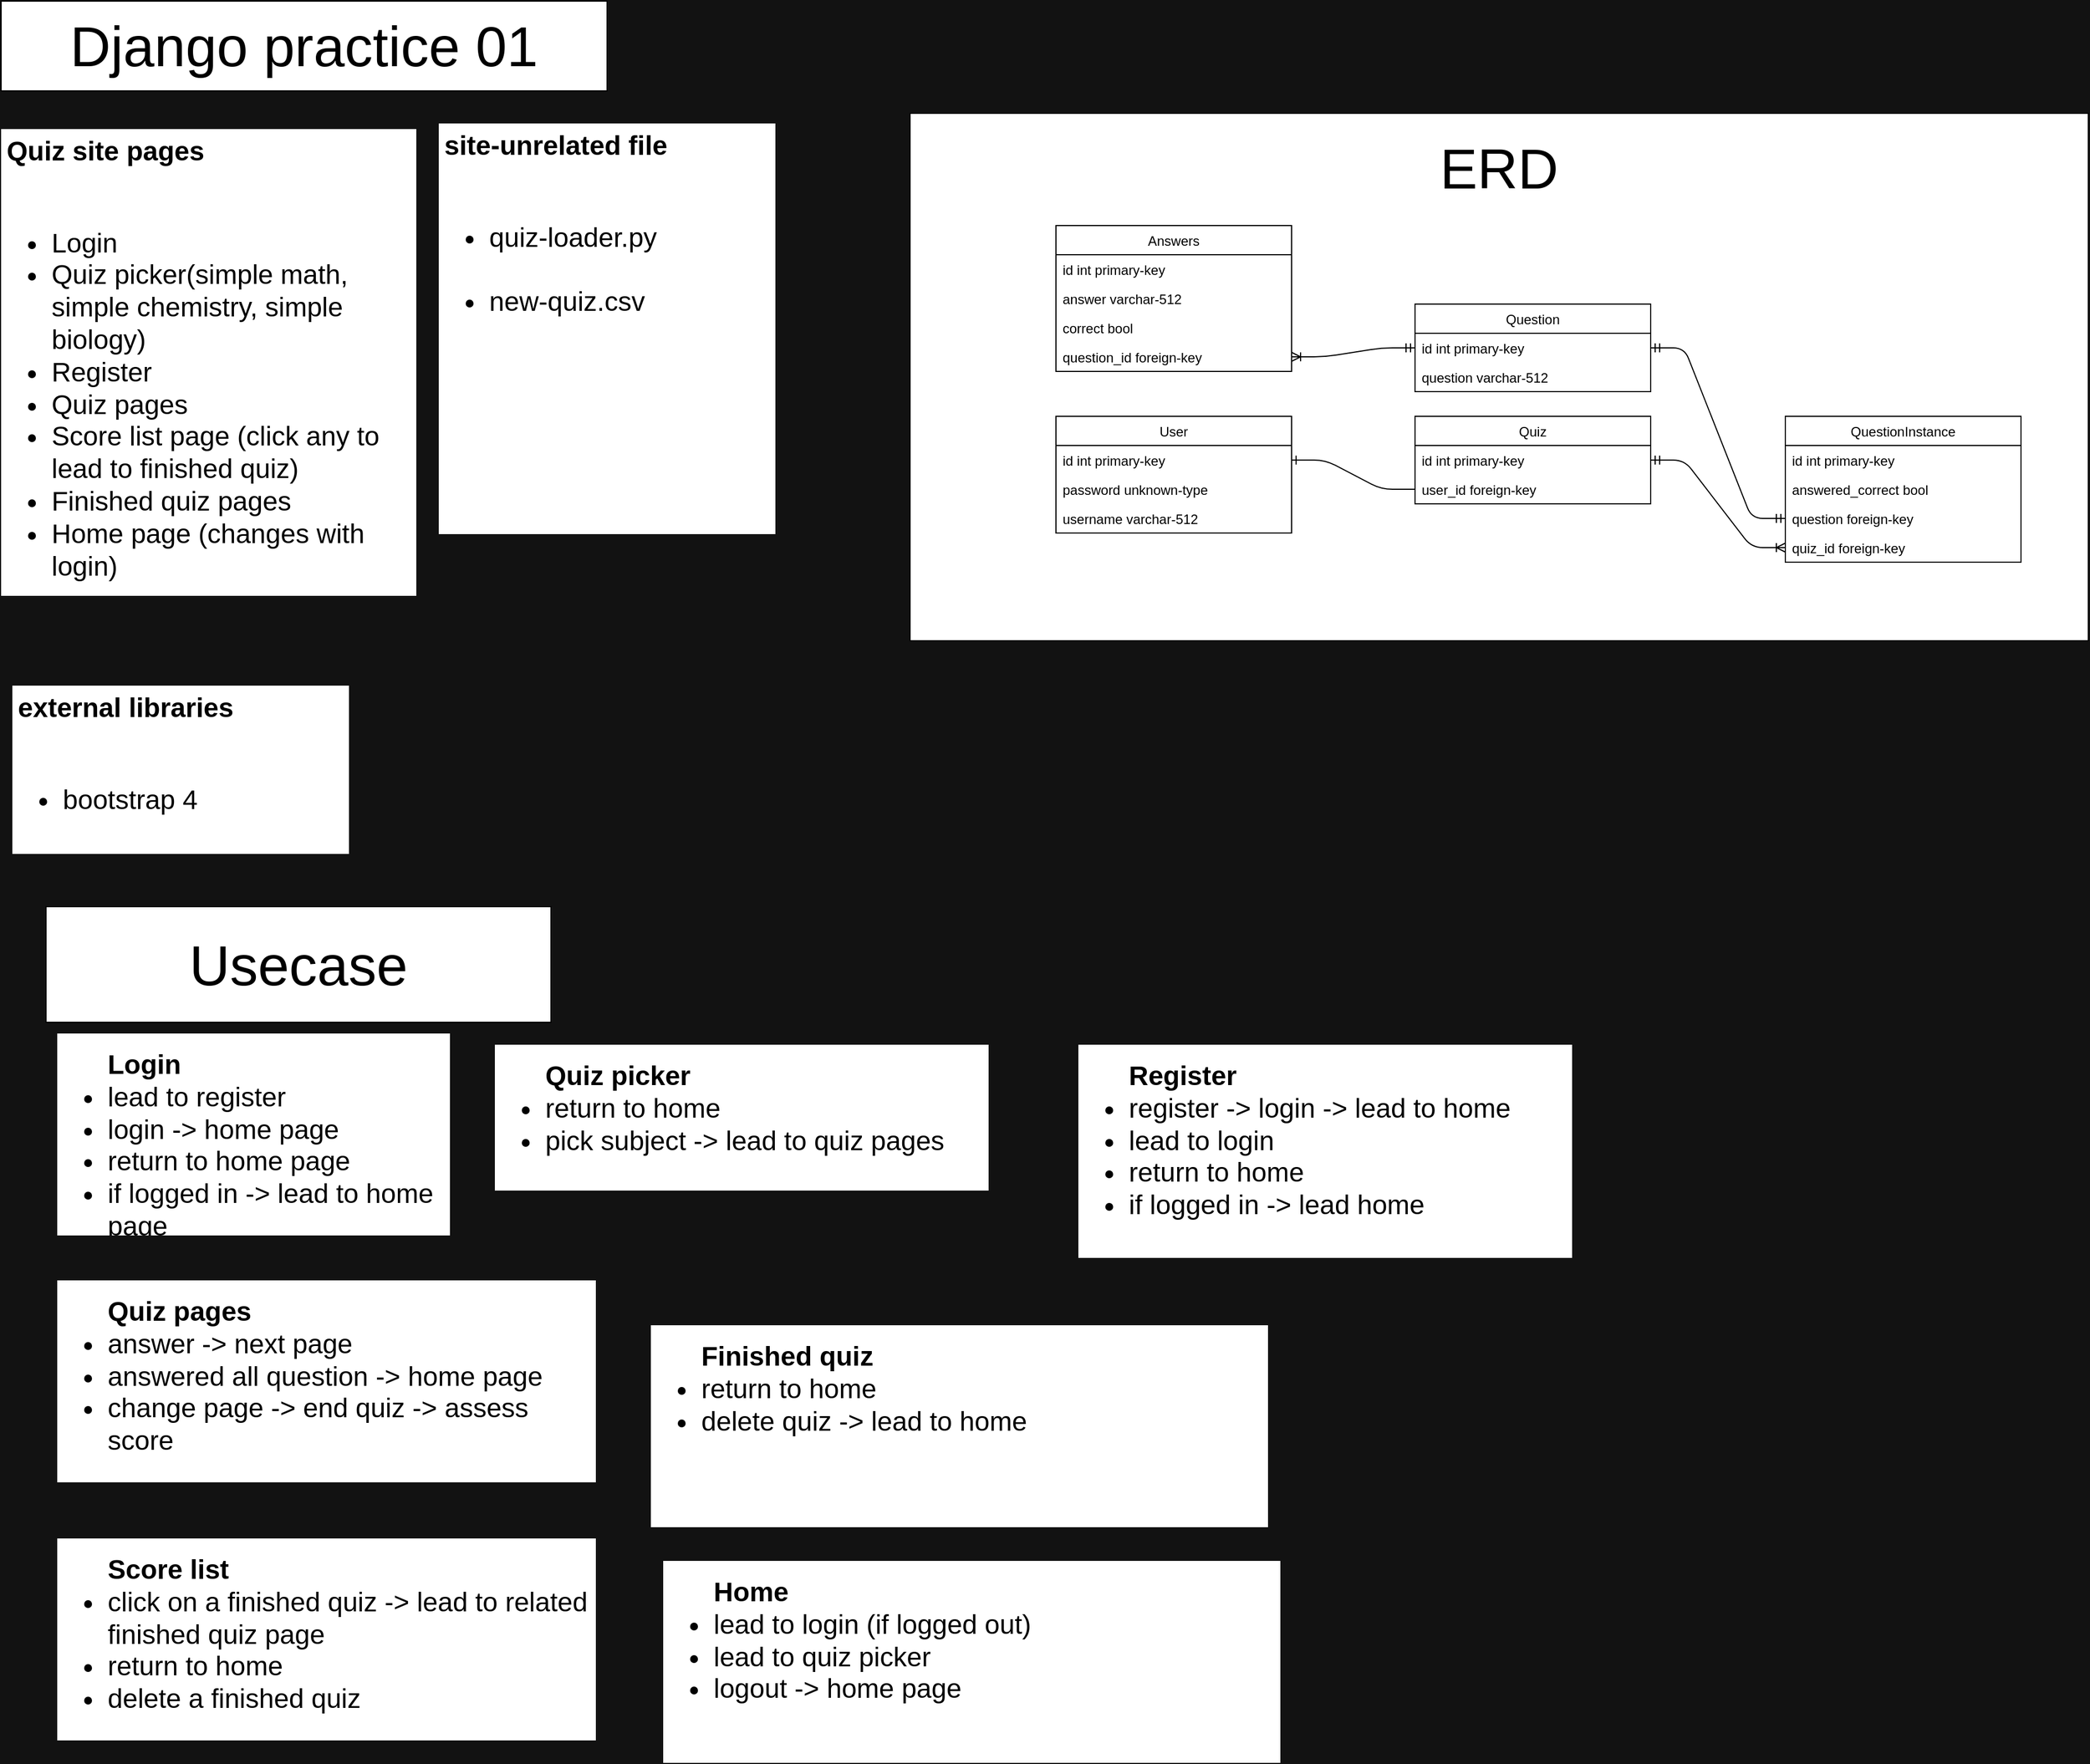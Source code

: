 <mxfile version="14.7.3" type="device"><diagram id="69u7_zelfrbVKZzmh8YD" name="Page-1"><mxGraphModel dx="1422" dy="766" grid="1" gridSize="10" guides="1" tooltips="1" connect="1" arrows="1" fold="1" page="1" pageScale="1" pageWidth="1169" pageHeight="827" background="#121212" math="0" shadow="0"><root><mxCell id="0"/><mxCell id="1" parent="0"/><mxCell id="PQO3sN_8o5O5HddkSxJG-29" value="" style="rounded=0;whiteSpace=wrap;html=1;fillColor=#ffffff;" parent="1" vertex="1"><mxGeometry x="850" y="120" width="1050" height="470" as="geometry"/></mxCell><mxCell id="PQO3sN_8o5O5HddkSxJG-3" value="&lt;h1&gt;&lt;font style=&quot;font-size: 24px&quot;&gt;Quiz site pages&lt;/font&gt;&lt;/h1&gt;&lt;ul style=&quot;font-size: 24px&quot;&gt;&lt;font style=&quot;font-size: 24px&quot;&gt;&lt;br&gt;&lt;/font&gt;&lt;li&gt;&lt;font style=&quot;font-size: 24px&quot;&gt;Login&lt;/font&gt;&lt;/li&gt;&lt;li&gt;&lt;font style=&quot;font-size: 24px&quot;&gt;Quiz picker(simple math, simple chemistry, simple biology)&lt;/font&gt;&lt;/li&gt;&lt;li&gt;&lt;font style=&quot;font-size: 24px&quot;&gt;Register&lt;/font&gt;&lt;/li&gt;&lt;li&gt;&lt;font style=&quot;font-size: 24px&quot;&gt;Quiz pages&lt;/font&gt;&lt;/li&gt;&lt;li&gt;&lt;font style=&quot;font-size: 24px&quot;&gt;Score list page (click any to lead to finished quiz)&lt;/font&gt;&lt;/li&gt;&lt;li&gt;&lt;font style=&quot;font-size: 24px&quot;&gt;Finished quiz pages&lt;/font&gt;&lt;/li&gt;&lt;li&gt;&lt;font style=&quot;font-size: 24px&quot;&gt;Home page (changes with login)&lt;/font&gt;&lt;/li&gt;&lt;br&gt;&lt;/ul&gt;" style="text;html=1;strokeColor=none;spacing=5;spacingTop=-20;whiteSpace=wrap;overflow=hidden;rounded=0;fillColor=#ffffff;" parent="1" vertex="1"><mxGeometry x="40" y="134" width="370" height="416" as="geometry"/></mxCell><mxCell id="PQO3sN_8o5O5HddkSxJG-4" value="&lt;h1&gt;&lt;font style=&quot;font-size: 24px&quot;&gt;site-unrelated file&lt;/font&gt;&lt;/h1&gt;&lt;font style=&quot;font-size: 24px&quot;&gt;&lt;/font&gt;&lt;ul style=&quot;font-size: 24px&quot;&gt;&lt;font style=&quot;font-size: 24px&quot;&gt;&lt;br&gt;&lt;/font&gt;&lt;li&gt;&lt;font style=&quot;font-size: 24px&quot;&gt;quiz-loader.py&lt;/font&gt;&lt;/li&gt;&lt;font style=&quot;font-size: 24px&quot;&gt;&lt;br&gt;&lt;/font&gt;&lt;li&gt;&lt;font style=&quot;font-size: 24px&quot;&gt;new-quiz.csv&lt;/font&gt;&lt;/li&gt;&lt;br&gt;&lt;/ul&gt;" style="text;html=1;strokeColor=none;spacing=5;spacingTop=-20;whiteSpace=wrap;overflow=hidden;rounded=0;fillColor=#ffffff;" parent="1" vertex="1"><mxGeometry x="430" y="129" width="300" height="366" as="geometry"/></mxCell><mxCell id="PQO3sN_8o5O5HddkSxJG-5" value="Question" style="swimlane;fontStyle=0;childLayout=stackLayout;horizontal=1;startSize=26;horizontalStack=0;resizeParent=1;resizeParentMax=0;resizeLast=0;collapsible=1;marginBottom=0;fillColor=#ffffff;swimlaneFillColor=#ffffff;" parent="1" vertex="1"><mxGeometry x="1300" y="290" width="210" height="78" as="geometry"/></mxCell><mxCell id="PQO3sN_8o5O5HddkSxJG-6" value="id int primary-key" style="text;strokeColor=none;fillColor=none;align=left;verticalAlign=top;spacingLeft=4;spacingRight=4;overflow=hidden;rotatable=0;points=[[0,0.5],[1,0.5]];portConstraint=eastwest;" parent="PQO3sN_8o5O5HddkSxJG-5" vertex="1"><mxGeometry y="26" width="210" height="26" as="geometry"/></mxCell><mxCell id="PQO3sN_8o5O5HddkSxJG-7" value="question varchar-512" style="text;strokeColor=none;fillColor=none;align=left;verticalAlign=top;spacingLeft=4;spacingRight=4;overflow=hidden;rotatable=0;points=[[0,0.5],[1,0.5]];portConstraint=eastwest;" parent="PQO3sN_8o5O5HddkSxJG-5" vertex="1"><mxGeometry y="52" width="210" height="26" as="geometry"/></mxCell><mxCell id="PQO3sN_8o5O5HddkSxJG-10" value="Answers" style="swimlane;fontStyle=0;childLayout=stackLayout;horizontal=1;startSize=26;horizontalStack=0;resizeParent=1;resizeParentMax=0;resizeLast=0;collapsible=1;marginBottom=0;fillColor=#ffffff;swimlaneFillColor=#ffffff;" parent="1" vertex="1"><mxGeometry x="980" y="220" width="210" height="130" as="geometry"/></mxCell><mxCell id="PQO3sN_8o5O5HddkSxJG-11" value="id int primary-key" style="text;strokeColor=none;fillColor=none;align=left;verticalAlign=top;spacingLeft=4;spacingRight=4;overflow=hidden;rotatable=0;points=[[0,0.5],[1,0.5]];portConstraint=eastwest;" parent="PQO3sN_8o5O5HddkSxJG-10" vertex="1"><mxGeometry y="26" width="210" height="26" as="geometry"/></mxCell><mxCell id="PQO3sN_8o5O5HddkSxJG-12" value="answer varchar-512" style="text;strokeColor=none;fillColor=none;align=left;verticalAlign=top;spacingLeft=4;spacingRight=4;overflow=hidden;rotatable=0;points=[[0,0.5],[1,0.5]];portConstraint=eastwest;" parent="PQO3sN_8o5O5HddkSxJG-10" vertex="1"><mxGeometry y="52" width="210" height="26" as="geometry"/></mxCell><mxCell id="2lVud6caBi-EUw-P8l4p-2" value="correct bool" style="text;strokeColor=none;fillColor=none;align=left;verticalAlign=top;spacingLeft=4;spacingRight=4;overflow=hidden;rotatable=0;points=[[0,0.5],[1,0.5]];portConstraint=eastwest;" vertex="1" parent="PQO3sN_8o5O5HddkSxJG-10"><mxGeometry y="78" width="210" height="26" as="geometry"/></mxCell><mxCell id="PQO3sN_8o5O5HddkSxJG-13" value="question_id foreign-key" style="text;strokeColor=none;fillColor=none;align=left;verticalAlign=top;spacingLeft=4;spacingRight=4;overflow=hidden;rotatable=0;points=[[0,0.5],[1,0.5]];portConstraint=eastwest;" parent="PQO3sN_8o5O5HddkSxJG-10" vertex="1"><mxGeometry y="104" width="210" height="26" as="geometry"/></mxCell><mxCell id="PQO3sN_8o5O5HddkSxJG-14" value="Quiz" style="swimlane;fontStyle=0;childLayout=stackLayout;horizontal=1;startSize=26;horizontalStack=0;resizeParent=1;resizeParentMax=0;resizeLast=0;collapsible=1;marginBottom=0;fillColor=#ffffff;swimlaneFillColor=#ffffff;" parent="1" vertex="1"><mxGeometry x="1300" y="390" width="210" height="78" as="geometry"/></mxCell><mxCell id="PQO3sN_8o5O5HddkSxJG-15" value="id int primary-key" style="text;strokeColor=none;fillColor=none;align=left;verticalAlign=top;spacingLeft=4;spacingRight=4;overflow=hidden;rotatable=0;points=[[0,0.5],[1,0.5]];portConstraint=eastwest;" parent="PQO3sN_8o5O5HddkSxJG-14" vertex="1"><mxGeometry y="26" width="210" height="26" as="geometry"/></mxCell><mxCell id="PQO3sN_8o5O5HddkSxJG-38" value="user_id foreign-key" style="text;strokeColor=none;fillColor=none;align=left;verticalAlign=top;spacingLeft=4;spacingRight=4;overflow=hidden;rotatable=0;points=[[0,0.5],[1,0.5]];portConstraint=eastwest;" parent="PQO3sN_8o5O5HddkSxJG-14" vertex="1"><mxGeometry y="52" width="210" height="26" as="geometry"/></mxCell><mxCell id="PQO3sN_8o5O5HddkSxJG-18" value="QuestionInstance" style="swimlane;fontStyle=0;childLayout=stackLayout;horizontal=1;startSize=26;horizontalStack=0;resizeParent=1;resizeParentMax=0;resizeLast=0;collapsible=1;marginBottom=0;fillColor=#ffffff;swimlaneFillColor=#ffffff;" parent="1" vertex="1"><mxGeometry x="1630" y="390" width="210" height="130" as="geometry"/></mxCell><mxCell id="PQO3sN_8o5O5HddkSxJG-19" value="id int primary-key" style="text;strokeColor=none;fillColor=none;align=left;verticalAlign=top;spacingLeft=4;spacingRight=4;overflow=hidden;rotatable=0;points=[[0,0.5],[1,0.5]];portConstraint=eastwest;" parent="PQO3sN_8o5O5HddkSxJG-18" vertex="1"><mxGeometry y="26" width="210" height="26" as="geometry"/></mxCell><mxCell id="2lVud6caBi-EUw-P8l4p-1" value="answered_correct bool" style="text;strokeColor=none;fillColor=none;align=left;verticalAlign=top;spacingLeft=4;spacingRight=4;overflow=hidden;rotatable=0;points=[[0,0.5],[1,0.5]];portConstraint=eastwest;" vertex="1" parent="PQO3sN_8o5O5HddkSxJG-18"><mxGeometry y="52" width="210" height="26" as="geometry"/></mxCell><mxCell id="PQO3sN_8o5O5HddkSxJG-20" value="question foreign-key" style="text;strokeColor=none;fillColor=none;align=left;verticalAlign=top;spacingLeft=4;spacingRight=4;overflow=hidden;rotatable=0;points=[[0,0.5],[1,0.5]];portConstraint=eastwest;" parent="PQO3sN_8o5O5HddkSxJG-18" vertex="1"><mxGeometry y="78" width="210" height="26" as="geometry"/></mxCell><mxCell id="PQO3sN_8o5O5HddkSxJG-21" value="quiz_id foreign-key" style="text;strokeColor=none;fillColor=none;align=left;verticalAlign=top;spacingLeft=4;spacingRight=4;overflow=hidden;rotatable=0;points=[[0,0.5],[1,0.5]];portConstraint=eastwest;" parent="PQO3sN_8o5O5HddkSxJG-18" vertex="1"><mxGeometry y="104" width="210" height="26" as="geometry"/></mxCell><mxCell id="PQO3sN_8o5O5HddkSxJG-23" value="User" style="swimlane;fontStyle=0;childLayout=stackLayout;horizontal=1;startSize=26;horizontalStack=0;resizeParent=1;resizeParentMax=0;resizeLast=0;collapsible=1;marginBottom=0;fillColor=#ffffff;swimlaneFillColor=#ffffff;" parent="1" vertex="1"><mxGeometry x="980" y="390" width="210" height="104" as="geometry"/></mxCell><mxCell id="PQO3sN_8o5O5HddkSxJG-24" value="id int primary-key" style="text;strokeColor=none;fillColor=none;align=left;verticalAlign=top;spacingLeft=4;spacingRight=4;overflow=hidden;rotatable=0;points=[[0,0.5],[1,0.5]];portConstraint=eastwest;" parent="PQO3sN_8o5O5HddkSxJG-23" vertex="1"><mxGeometry y="26" width="210" height="26" as="geometry"/></mxCell><mxCell id="PQO3sN_8o5O5HddkSxJG-25" value="password unknown-type" style="text;strokeColor=none;fillColor=none;align=left;verticalAlign=top;spacingLeft=4;spacingRight=4;overflow=hidden;rotatable=0;points=[[0,0.5],[1,0.5]];portConstraint=eastwest;" parent="PQO3sN_8o5O5HddkSxJG-23" vertex="1"><mxGeometry y="52" width="210" height="26" as="geometry"/></mxCell><mxCell id="PQO3sN_8o5O5HddkSxJG-26" value="username varchar-512" style="text;strokeColor=none;fillColor=none;align=left;verticalAlign=top;spacingLeft=4;spacingRight=4;overflow=hidden;rotatable=0;points=[[0,0.5],[1,0.5]];portConstraint=eastwest;" parent="PQO3sN_8o5O5HddkSxJG-23" vertex="1"><mxGeometry y="78" width="210" height="26" as="geometry"/></mxCell><mxCell id="PQO3sN_8o5O5HddkSxJG-27" value="&lt;h1&gt;&lt;font style=&quot;font-size: 24px&quot;&gt;external libraries&lt;/font&gt;&lt;/h1&gt;&lt;font style=&quot;font-size: 24px&quot;&gt;&lt;/font&gt;&lt;ul style=&quot;font-size: 24px&quot;&gt;&lt;font style=&quot;font-size: 24px&quot;&gt;&lt;br&gt;&lt;/font&gt;&lt;li&gt;bootstrap 4&lt;/li&gt;&lt;br&gt;&lt;/ul&gt;" style="text;html=1;strokeColor=none;spacing=5;spacingTop=-20;whiteSpace=wrap;overflow=hidden;rounded=0;fillColor=#ffffff;" parent="1" vertex="1"><mxGeometry x="50" y="630" width="300" height="150" as="geometry"/></mxCell><mxCell id="PQO3sN_8o5O5HddkSxJG-28" value="" style="edgeStyle=entityRelationEdgeStyle;fontSize=12;html=1;endArrow=ERone;endFill=1;exitX=0;exitY=0.5;exitDx=0;exitDy=0;entryX=1;entryY=0.5;entryDx=0;entryDy=0;" parent="1" source="PQO3sN_8o5O5HddkSxJG-38" target="PQO3sN_8o5O5HddkSxJG-24" edge="1"><mxGeometry width="100" height="100" relative="1" as="geometry"><mxPoint x="1170" y="470" as="sourcePoint"/><mxPoint x="1270" y="370" as="targetPoint"/></mxGeometry></mxCell><mxCell id="PQO3sN_8o5O5HddkSxJG-30" value="" style="edgeStyle=entityRelationEdgeStyle;fontSize=12;html=1;endArrow=ERoneToMany;startArrow=ERmandOne;strokeColor=#000000;entryX=0;entryY=0.5;entryDx=0;entryDy=0;exitX=1;exitY=0.5;exitDx=0;exitDy=0;" parent="1" source="PQO3sN_8o5O5HddkSxJG-15" target="PQO3sN_8o5O5HddkSxJG-21" edge="1"><mxGeometry width="100" height="100" relative="1" as="geometry"><mxPoint x="1350" y="640" as="sourcePoint"/><mxPoint x="1450" y="540" as="targetPoint"/></mxGeometry></mxCell><mxCell id="PQO3sN_8o5O5HddkSxJG-31" value="" style="edgeStyle=entityRelationEdgeStyle;fontSize=12;html=1;endArrow=ERmandOne;startArrow=ERmandOne;strokeColor=#000000;entryX=0;entryY=0.5;entryDx=0;entryDy=0;exitX=1;exitY=0.5;exitDx=0;exitDy=0;" parent="1" source="PQO3sN_8o5O5HddkSxJG-6" target="PQO3sN_8o5O5HddkSxJG-20" edge="1"><mxGeometry width="100" height="100" relative="1" as="geometry"><mxPoint x="1400" y="620" as="sourcePoint"/><mxPoint x="1500" y="520" as="targetPoint"/></mxGeometry></mxCell><mxCell id="PQO3sN_8o5O5HddkSxJG-32" value="" style="edgeStyle=entityRelationEdgeStyle;fontSize=12;html=1;endArrow=ERoneToMany;startArrow=ERmandOne;strokeColor=#000000;entryX=1;entryY=0.5;entryDx=0;entryDy=0;exitX=0;exitY=0.5;exitDx=0;exitDy=0;" parent="1" source="PQO3sN_8o5O5HddkSxJG-6" target="PQO3sN_8o5O5HddkSxJG-13" edge="1"><mxGeometry width="100" height="100" relative="1" as="geometry"><mxPoint x="1240" y="350" as="sourcePoint"/><mxPoint x="1340" y="250" as="targetPoint"/></mxGeometry></mxCell><mxCell id="PQO3sN_8o5O5HddkSxJG-39" value="&lt;font style=&quot;font-size: 50px&quot;&gt;ERD&lt;/font&gt;" style="text;html=1;strokeColor=none;fillColor=none;align=center;verticalAlign=middle;whiteSpace=wrap;rounded=0;" parent="1" vertex="1"><mxGeometry x="1275" y="134" width="200" height="70" as="geometry"/></mxCell><mxCell id="PQO3sN_8o5O5HddkSxJG-40" value="&lt;font style=&quot;font-size: 50px&quot;&gt;Django practice 01&lt;/font&gt;" style="rounded=0;whiteSpace=wrap;html=1;fillColor=#ffffff;" parent="1" vertex="1"><mxGeometry x="40" y="20" width="540" height="80" as="geometry"/></mxCell><mxCell id="PQO3sN_8o5O5HddkSxJG-41" value="&lt;ul style=&quot;font-size: 24px&quot;&gt;&lt;font style=&quot;font-size: 24px&quot;&gt;&lt;b&gt;Login&lt;/b&gt;&lt;br&gt;&lt;/font&gt;&lt;li&gt;lead to register&lt;/li&gt;&lt;li&gt;login -&amp;gt; home page&lt;/li&gt;&lt;li&gt;return to home page&lt;/li&gt;&lt;li&gt;if logged in -&amp;gt; lead to home page&lt;/li&gt;&lt;/ul&gt;" style="text;html=1;strokeColor=none;spacing=5;spacingTop=-20;whiteSpace=wrap;overflow=hidden;rounded=0;fillColor=#ffffff;" parent="1" vertex="1"><mxGeometry x="90" y="940" width="350" height="180" as="geometry"/></mxCell><mxCell id="PQO3sN_8o5O5HddkSxJG-42" value="&lt;ul style=&quot;font-size: 24px&quot;&gt;&lt;font style=&quot;font-size: 24px&quot;&gt;&lt;b&gt;Quiz picker&lt;/b&gt;&lt;br&gt;&lt;/font&gt;&lt;li&gt;return to home&lt;/li&gt;&lt;li&gt;pick subject -&amp;gt; lead to quiz pages&lt;/li&gt;&lt;/ul&gt;" style="text;html=1;strokeColor=none;spacing=5;spacingTop=-20;whiteSpace=wrap;overflow=hidden;rounded=0;fillColor=#ffffff;" parent="1" vertex="1"><mxGeometry x="480" y="950" width="440" height="130" as="geometry"/></mxCell><mxCell id="PQO3sN_8o5O5HddkSxJG-43" value="&lt;ul style=&quot;font-size: 24px&quot;&gt;&lt;font style=&quot;font-size: 24px&quot;&gt;&lt;b&gt;Register&lt;/b&gt;&lt;br&gt;&lt;/font&gt;&lt;li&gt;register -&amp;gt; login -&amp;gt; lead to home&lt;/li&gt;&lt;li&gt;lead to login&lt;/li&gt;&lt;li&gt;return to home&lt;/li&gt;&lt;li&gt;if logged in -&amp;gt; lead home&lt;/li&gt;&lt;/ul&gt;" style="text;html=1;strokeColor=none;spacing=5;spacingTop=-20;whiteSpace=wrap;overflow=hidden;rounded=0;fillColor=#ffffff;" parent="1" vertex="1"><mxGeometry x="1000" y="950" width="440" height="190" as="geometry"/></mxCell><mxCell id="PQO3sN_8o5O5HddkSxJG-44" value="&lt;font style=&quot;font-size: 50px&quot;&gt;Usecase&lt;/font&gt;" style="rounded=0;whiteSpace=wrap;html=1;fillColor=#ffffff;" parent="1" vertex="1"><mxGeometry x="80" y="827" width="450" height="103" as="geometry"/></mxCell><mxCell id="PQO3sN_8o5O5HddkSxJG-45" value="&lt;ul style=&quot;font-size: 24px&quot;&gt;&lt;font style=&quot;font-size: 24px&quot;&gt;&lt;b&gt;Quiz pages&lt;/b&gt;&lt;br&gt;&lt;/font&gt;&lt;li&gt;answer -&amp;gt; next page&lt;/li&gt;&lt;li&gt;answered all question -&amp;gt; home page&lt;/li&gt;&lt;li&gt;change page -&amp;gt; end quiz -&amp;gt; assess score&lt;/li&gt;&lt;/ul&gt;" style="text;html=1;strokeColor=none;spacing=5;spacingTop=-20;whiteSpace=wrap;overflow=hidden;rounded=0;fillColor=#ffffff;" parent="1" vertex="1"><mxGeometry x="90" y="1160" width="480" height="180" as="geometry"/></mxCell><mxCell id="PQO3sN_8o5O5HddkSxJG-46" value="&lt;ul style=&quot;font-size: 24px&quot;&gt;&lt;font style=&quot;font-size: 24px&quot;&gt;&lt;b&gt;Score list&lt;/b&gt;&lt;br&gt;&lt;/font&gt;&lt;li&gt;click on a finished quiz -&amp;gt; lead to related finished quiz page&lt;/li&gt;&lt;li&gt;return to home&lt;/li&gt;&lt;li&gt;delete a finished quiz&lt;/li&gt;&lt;/ul&gt;" style="text;html=1;strokeColor=none;spacing=5;spacingTop=-20;whiteSpace=wrap;overflow=hidden;rounded=0;fillColor=#ffffff;" parent="1" vertex="1"><mxGeometry x="90" y="1390" width="480" height="180" as="geometry"/></mxCell><mxCell id="PQO3sN_8o5O5HddkSxJG-47" value="&lt;ul style=&quot;font-size: 24px&quot;&gt;&lt;font style=&quot;font-size: 24px&quot;&gt;&lt;b&gt;Finished quiz&lt;/b&gt;&lt;br&gt;&lt;/font&gt;&lt;li&gt;return to home&lt;/li&gt;&lt;li&gt;delete quiz -&amp;gt; lead to home&lt;/li&gt;&lt;/ul&gt;" style="text;html=1;strokeColor=none;spacing=5;spacingTop=-20;whiteSpace=wrap;overflow=hidden;rounded=0;fillColor=#ffffff;" parent="1" vertex="1"><mxGeometry x="619" y="1200" width="550" height="180" as="geometry"/></mxCell><mxCell id="PQO3sN_8o5O5HddkSxJG-48" value="&lt;ul style=&quot;font-size: 24px&quot;&gt;&lt;font style=&quot;font-size: 24px&quot;&gt;&lt;b&gt;Home&lt;/b&gt;&lt;br&gt;&lt;/font&gt;&lt;li&gt;lead to login (if logged out)&lt;/li&gt;&lt;li&gt;lead to quiz picker&lt;/li&gt;&lt;li&gt;logout -&amp;gt; home page&lt;/li&gt;&lt;/ul&gt;" style="text;html=1;strokeColor=none;spacing=5;spacingTop=-20;whiteSpace=wrap;overflow=hidden;rounded=0;fillColor=#ffffff;" parent="1" vertex="1"><mxGeometry x="630" y="1410" width="550" height="180" as="geometry"/></mxCell></root></mxGraphModel></diagram></mxfile>
